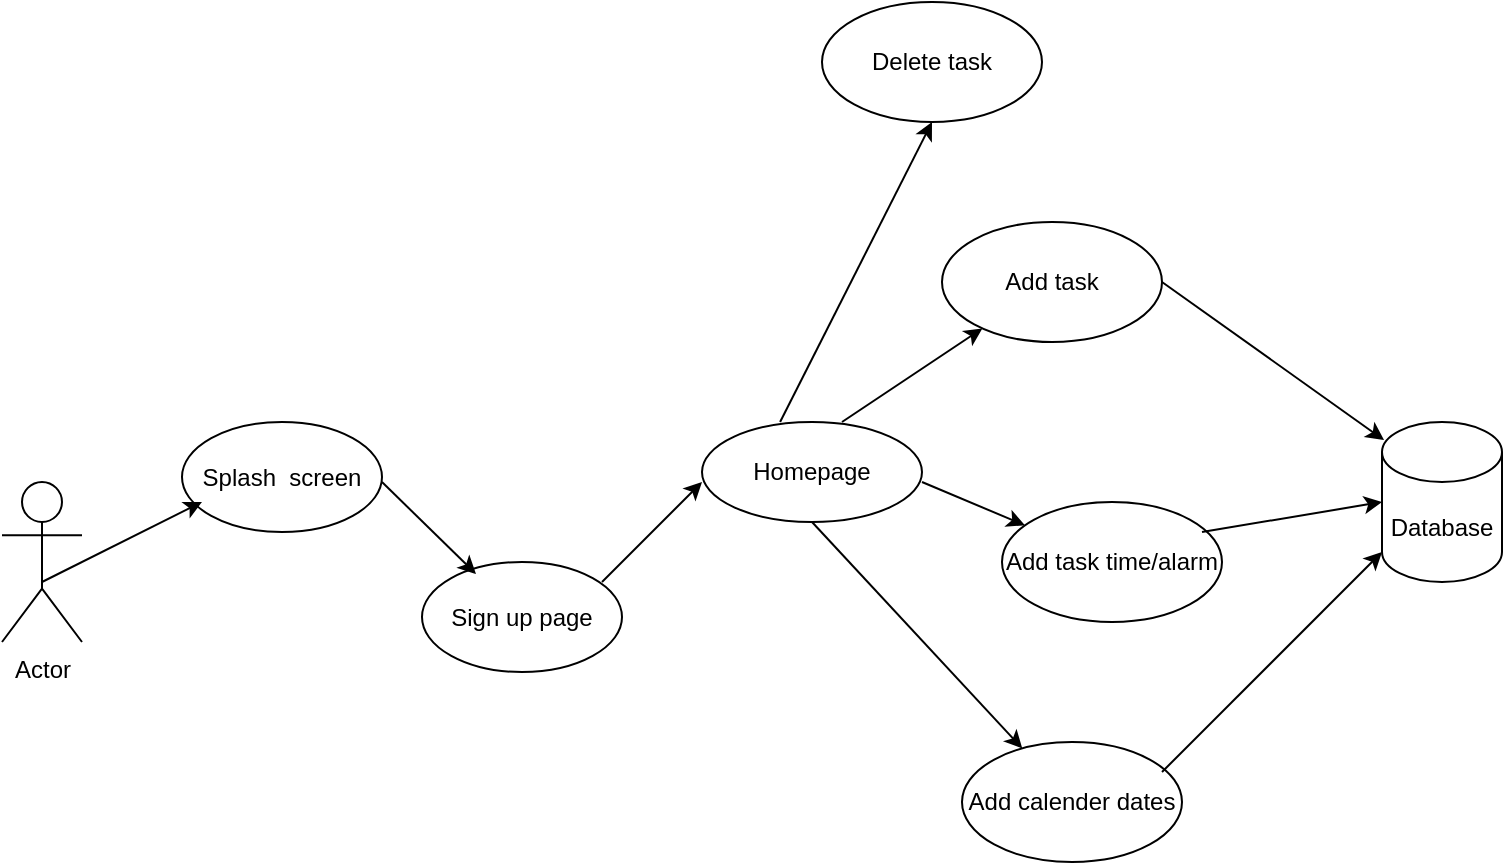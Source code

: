 <mxfile version="21.2.9" type="github">
  <diagram name="Page-1" id="GQYEvlw-UxSVJmUUQ_Yh">
    <mxGraphModel dx="878" dy="496" grid="1" gridSize="10" guides="1" tooltips="1" connect="1" arrows="1" fold="1" page="1" pageScale="1" pageWidth="850" pageHeight="1100" math="0" shadow="0">
      <root>
        <mxCell id="0" />
        <mxCell id="1" parent="0" />
        <mxCell id="A83HGKhUTirBO0YqtqVe-1" value="Actor" style="shape=umlActor;verticalLabelPosition=bottom;verticalAlign=top;html=1;outlineConnect=0;" vertex="1" parent="1">
          <mxGeometry x="90" y="250" width="40" height="80" as="geometry" />
        </mxCell>
        <mxCell id="A83HGKhUTirBO0YqtqVe-2" value="Splash&amp;nbsp; screen" style="ellipse;whiteSpace=wrap;html=1;" vertex="1" parent="1">
          <mxGeometry x="180" y="220" width="100" height="55" as="geometry" />
        </mxCell>
        <mxCell id="A83HGKhUTirBO0YqtqVe-3" value="Sign up page" style="ellipse;whiteSpace=wrap;html=1;" vertex="1" parent="1">
          <mxGeometry x="300" y="290" width="100" height="55" as="geometry" />
        </mxCell>
        <mxCell id="A83HGKhUTirBO0YqtqVe-4" value="Homepage" style="ellipse;whiteSpace=wrap;html=1;" vertex="1" parent="1">
          <mxGeometry x="440" y="220" width="110" height="50" as="geometry" />
        </mxCell>
        <mxCell id="A83HGKhUTirBO0YqtqVe-5" value="Add task" style="ellipse;whiteSpace=wrap;html=1;" vertex="1" parent="1">
          <mxGeometry x="560" y="120" width="110" height="60" as="geometry" />
        </mxCell>
        <mxCell id="A83HGKhUTirBO0YqtqVe-6" value="Add task time/alarm" style="ellipse;whiteSpace=wrap;html=1;" vertex="1" parent="1">
          <mxGeometry x="590" y="260" width="110" height="60" as="geometry" />
        </mxCell>
        <mxCell id="A83HGKhUTirBO0YqtqVe-7" value="Add calender dates" style="ellipse;whiteSpace=wrap;html=1;" vertex="1" parent="1">
          <mxGeometry x="570" y="380" width="110" height="60" as="geometry" />
        </mxCell>
        <mxCell id="A83HGKhUTirBO0YqtqVe-8" value="Delete task" style="ellipse;whiteSpace=wrap;html=1;" vertex="1" parent="1">
          <mxGeometry x="500" y="10" width="110" height="60" as="geometry" />
        </mxCell>
        <mxCell id="A83HGKhUTirBO0YqtqVe-9" value="Database" style="shape=cylinder3;whiteSpace=wrap;html=1;boundedLbl=1;backgroundOutline=1;size=15;" vertex="1" parent="1">
          <mxGeometry x="780" y="220" width="60" height="80" as="geometry" />
        </mxCell>
        <mxCell id="A83HGKhUTirBO0YqtqVe-10" value="" style="endArrow=classic;html=1;rounded=0;" edge="1" parent="1">
          <mxGeometry width="50" height="50" relative="1" as="geometry">
            <mxPoint x="110" y="300" as="sourcePoint" />
            <mxPoint x="190" y="260" as="targetPoint" />
          </mxGeometry>
        </mxCell>
        <mxCell id="A83HGKhUTirBO0YqtqVe-11" value="" style="endArrow=classic;html=1;rounded=0;entryX=0.27;entryY=0.109;entryDx=0;entryDy=0;entryPerimeter=0;" edge="1" parent="1" target="A83HGKhUTirBO0YqtqVe-3">
          <mxGeometry width="50" height="50" relative="1" as="geometry">
            <mxPoint x="280" y="250" as="sourcePoint" />
            <mxPoint x="320" y="290" as="targetPoint" />
          </mxGeometry>
        </mxCell>
        <mxCell id="A83HGKhUTirBO0YqtqVe-13" value="" style="endArrow=classic;html=1;rounded=0;" edge="1" parent="1">
          <mxGeometry width="50" height="50" relative="1" as="geometry">
            <mxPoint x="390" y="300" as="sourcePoint" />
            <mxPoint x="440" y="250" as="targetPoint" />
          </mxGeometry>
        </mxCell>
        <mxCell id="A83HGKhUTirBO0YqtqVe-14" value="" style="endArrow=classic;html=1;rounded=0;" edge="1" parent="1" target="A83HGKhUTirBO0YqtqVe-5">
          <mxGeometry width="50" height="50" relative="1" as="geometry">
            <mxPoint x="510" y="220" as="sourcePoint" />
            <mxPoint x="560" y="170" as="targetPoint" />
          </mxGeometry>
        </mxCell>
        <mxCell id="A83HGKhUTirBO0YqtqVe-15" value="" style="endArrow=classic;html=1;rounded=0;" edge="1" parent="1" target="A83HGKhUTirBO0YqtqVe-6">
          <mxGeometry width="50" height="50" relative="1" as="geometry">
            <mxPoint x="550" y="250" as="sourcePoint" />
            <mxPoint x="600" y="200" as="targetPoint" />
          </mxGeometry>
        </mxCell>
        <mxCell id="A83HGKhUTirBO0YqtqVe-16" value="" style="endArrow=classic;html=1;rounded=0;entryX=0.5;entryY=1;entryDx=0;entryDy=0;exitX=0.355;exitY=0;exitDx=0;exitDy=0;exitPerimeter=0;" edge="1" parent="1" source="A83HGKhUTirBO0YqtqVe-4" target="A83HGKhUTirBO0YqtqVe-8">
          <mxGeometry width="50" height="50" relative="1" as="geometry">
            <mxPoint x="470" y="220" as="sourcePoint" />
            <mxPoint x="520" y="170" as="targetPoint" />
          </mxGeometry>
        </mxCell>
        <mxCell id="A83HGKhUTirBO0YqtqVe-17" value="" style="endArrow=classic;html=1;rounded=0;exitX=0.5;exitY=1;exitDx=0;exitDy=0;" edge="1" parent="1" source="A83HGKhUTirBO0YqtqVe-4" target="A83HGKhUTirBO0YqtqVe-7">
          <mxGeometry width="50" height="50" relative="1" as="geometry">
            <mxPoint x="450" y="340" as="sourcePoint" />
            <mxPoint x="500" y="290" as="targetPoint" />
          </mxGeometry>
        </mxCell>
        <mxCell id="A83HGKhUTirBO0YqtqVe-18" value="" style="endArrow=classic;html=1;rounded=0;entryX=0.017;entryY=0.113;entryDx=0;entryDy=0;entryPerimeter=0;" edge="1" parent="1" target="A83HGKhUTirBO0YqtqVe-9">
          <mxGeometry width="50" height="50" relative="1" as="geometry">
            <mxPoint x="670" y="150" as="sourcePoint" />
            <mxPoint x="720" y="100" as="targetPoint" />
          </mxGeometry>
        </mxCell>
        <mxCell id="A83HGKhUTirBO0YqtqVe-19" value="" style="endArrow=classic;html=1;rounded=0;entryX=0;entryY=1;entryDx=0;entryDy=-15;entryPerimeter=0;" edge="1" parent="1" target="A83HGKhUTirBO0YqtqVe-9">
          <mxGeometry width="50" height="50" relative="1" as="geometry">
            <mxPoint x="670" y="395" as="sourcePoint" />
            <mxPoint x="720" y="345" as="targetPoint" />
          </mxGeometry>
        </mxCell>
        <mxCell id="A83HGKhUTirBO0YqtqVe-20" value="" style="endArrow=classic;html=1;rounded=0;entryX=0;entryY=0.5;entryDx=0;entryDy=0;entryPerimeter=0;" edge="1" parent="1" target="A83HGKhUTirBO0YqtqVe-9">
          <mxGeometry width="50" height="50" relative="1" as="geometry">
            <mxPoint x="690" y="275" as="sourcePoint" />
            <mxPoint x="740" y="225" as="targetPoint" />
          </mxGeometry>
        </mxCell>
      </root>
    </mxGraphModel>
  </diagram>
</mxfile>
